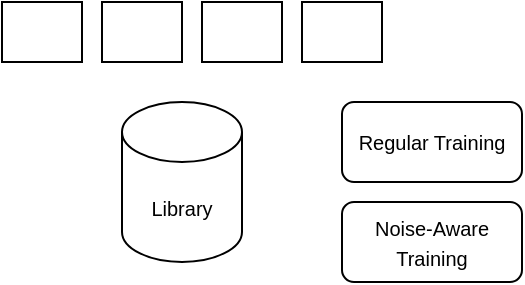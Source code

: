<mxfile version="20.4.0" type="github">
  <diagram id="ic090zSNlHPKKBpedIEB" name="Page-1">
    <mxGraphModel dx="541" dy="351" grid="1" gridSize="10" guides="1" tooltips="1" connect="1" arrows="1" fold="1" page="1" pageScale="1" pageWidth="827" pageHeight="1169" math="0" shadow="0">
      <root>
        <mxCell id="0" />
        <mxCell id="1" parent="0" />
        <mxCell id="iwj5JXNZy72_lDeeGzMe-1" value="&lt;font style=&quot;font-size: 10px;&quot;&gt;Library&lt;/font&gt;" style="shape=cylinder3;whiteSpace=wrap;html=1;boundedLbl=1;backgroundOutline=1;size=15;" vertex="1" parent="1">
          <mxGeometry x="90" y="90" width="60" height="80" as="geometry" />
        </mxCell>
        <mxCell id="iwj5JXNZy72_lDeeGzMe-2" value="&lt;font style=&quot;font-size: 10px;&quot;&gt;Regular Training&lt;/font&gt;" style="rounded=1;whiteSpace=wrap;html=1;" vertex="1" parent="1">
          <mxGeometry x="200" y="90" width="90" height="40" as="geometry" />
        </mxCell>
        <mxCell id="iwj5JXNZy72_lDeeGzMe-3" value="" style="rounded=0;whiteSpace=wrap;html=1;" vertex="1" parent="1">
          <mxGeometry x="30" y="40" width="40" height="30" as="geometry" />
        </mxCell>
        <mxCell id="iwj5JXNZy72_lDeeGzMe-4" value="" style="rounded=0;whiteSpace=wrap;html=1;" vertex="1" parent="1">
          <mxGeometry x="80" y="40" width="40" height="30" as="geometry" />
        </mxCell>
        <mxCell id="iwj5JXNZy72_lDeeGzMe-5" value="" style="rounded=0;whiteSpace=wrap;html=1;" vertex="1" parent="1">
          <mxGeometry x="130" y="40" width="40" height="30" as="geometry" />
        </mxCell>
        <mxCell id="iwj5JXNZy72_lDeeGzMe-6" value="" style="rounded=0;whiteSpace=wrap;html=1;" vertex="1" parent="1">
          <mxGeometry x="180" y="40" width="40" height="30" as="geometry" />
        </mxCell>
        <mxCell id="iwj5JXNZy72_lDeeGzMe-8" value="&lt;font style=&quot;font-size: 10px;&quot;&gt;Noise-Aware Training&lt;/font&gt;" style="rounded=1;whiteSpace=wrap;html=1;" vertex="1" parent="1">
          <mxGeometry x="200" y="140" width="90" height="40" as="geometry" />
        </mxCell>
      </root>
    </mxGraphModel>
  </diagram>
</mxfile>

